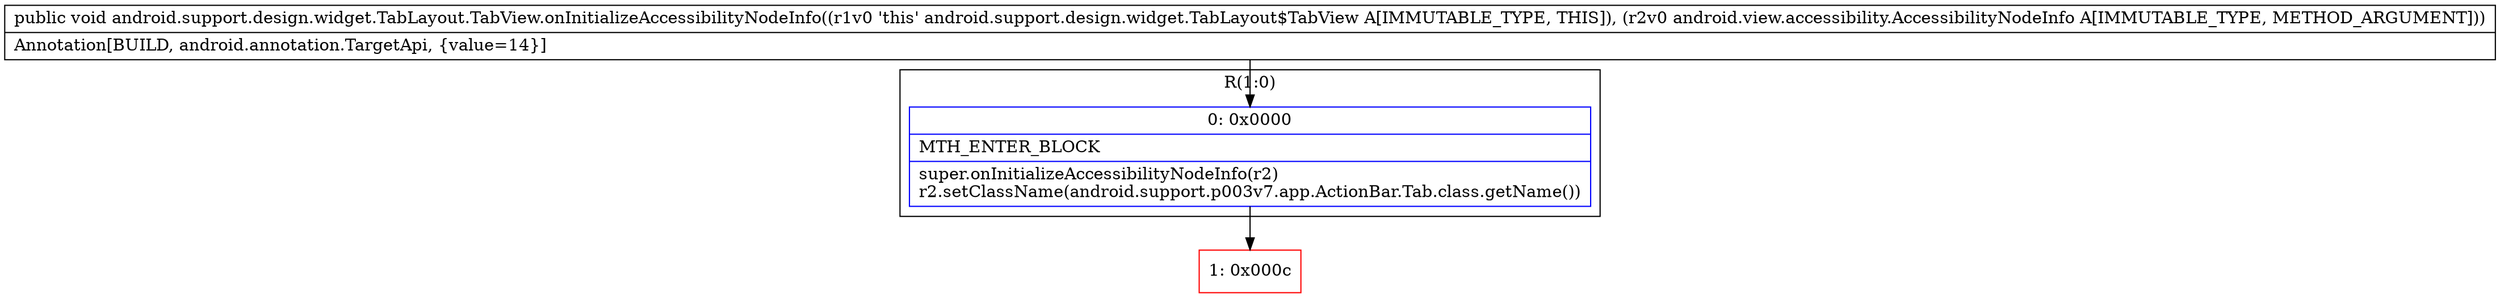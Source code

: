 digraph "CFG forandroid.support.design.widget.TabLayout.TabView.onInitializeAccessibilityNodeInfo(Landroid\/view\/accessibility\/AccessibilityNodeInfo;)V" {
subgraph cluster_Region_22382568 {
label = "R(1:0)";
node [shape=record,color=blue];
Node_0 [shape=record,label="{0\:\ 0x0000|MTH_ENTER_BLOCK\l|super.onInitializeAccessibilityNodeInfo(r2)\lr2.setClassName(android.support.p003v7.app.ActionBar.Tab.class.getName())\l}"];
}
Node_1 [shape=record,color=red,label="{1\:\ 0x000c}"];
MethodNode[shape=record,label="{public void android.support.design.widget.TabLayout.TabView.onInitializeAccessibilityNodeInfo((r1v0 'this' android.support.design.widget.TabLayout$TabView A[IMMUTABLE_TYPE, THIS]), (r2v0 android.view.accessibility.AccessibilityNodeInfo A[IMMUTABLE_TYPE, METHOD_ARGUMENT]))  | Annotation[BUILD, android.annotation.TargetApi, \{value=14\}]\l}"];
MethodNode -> Node_0;
Node_0 -> Node_1;
}

